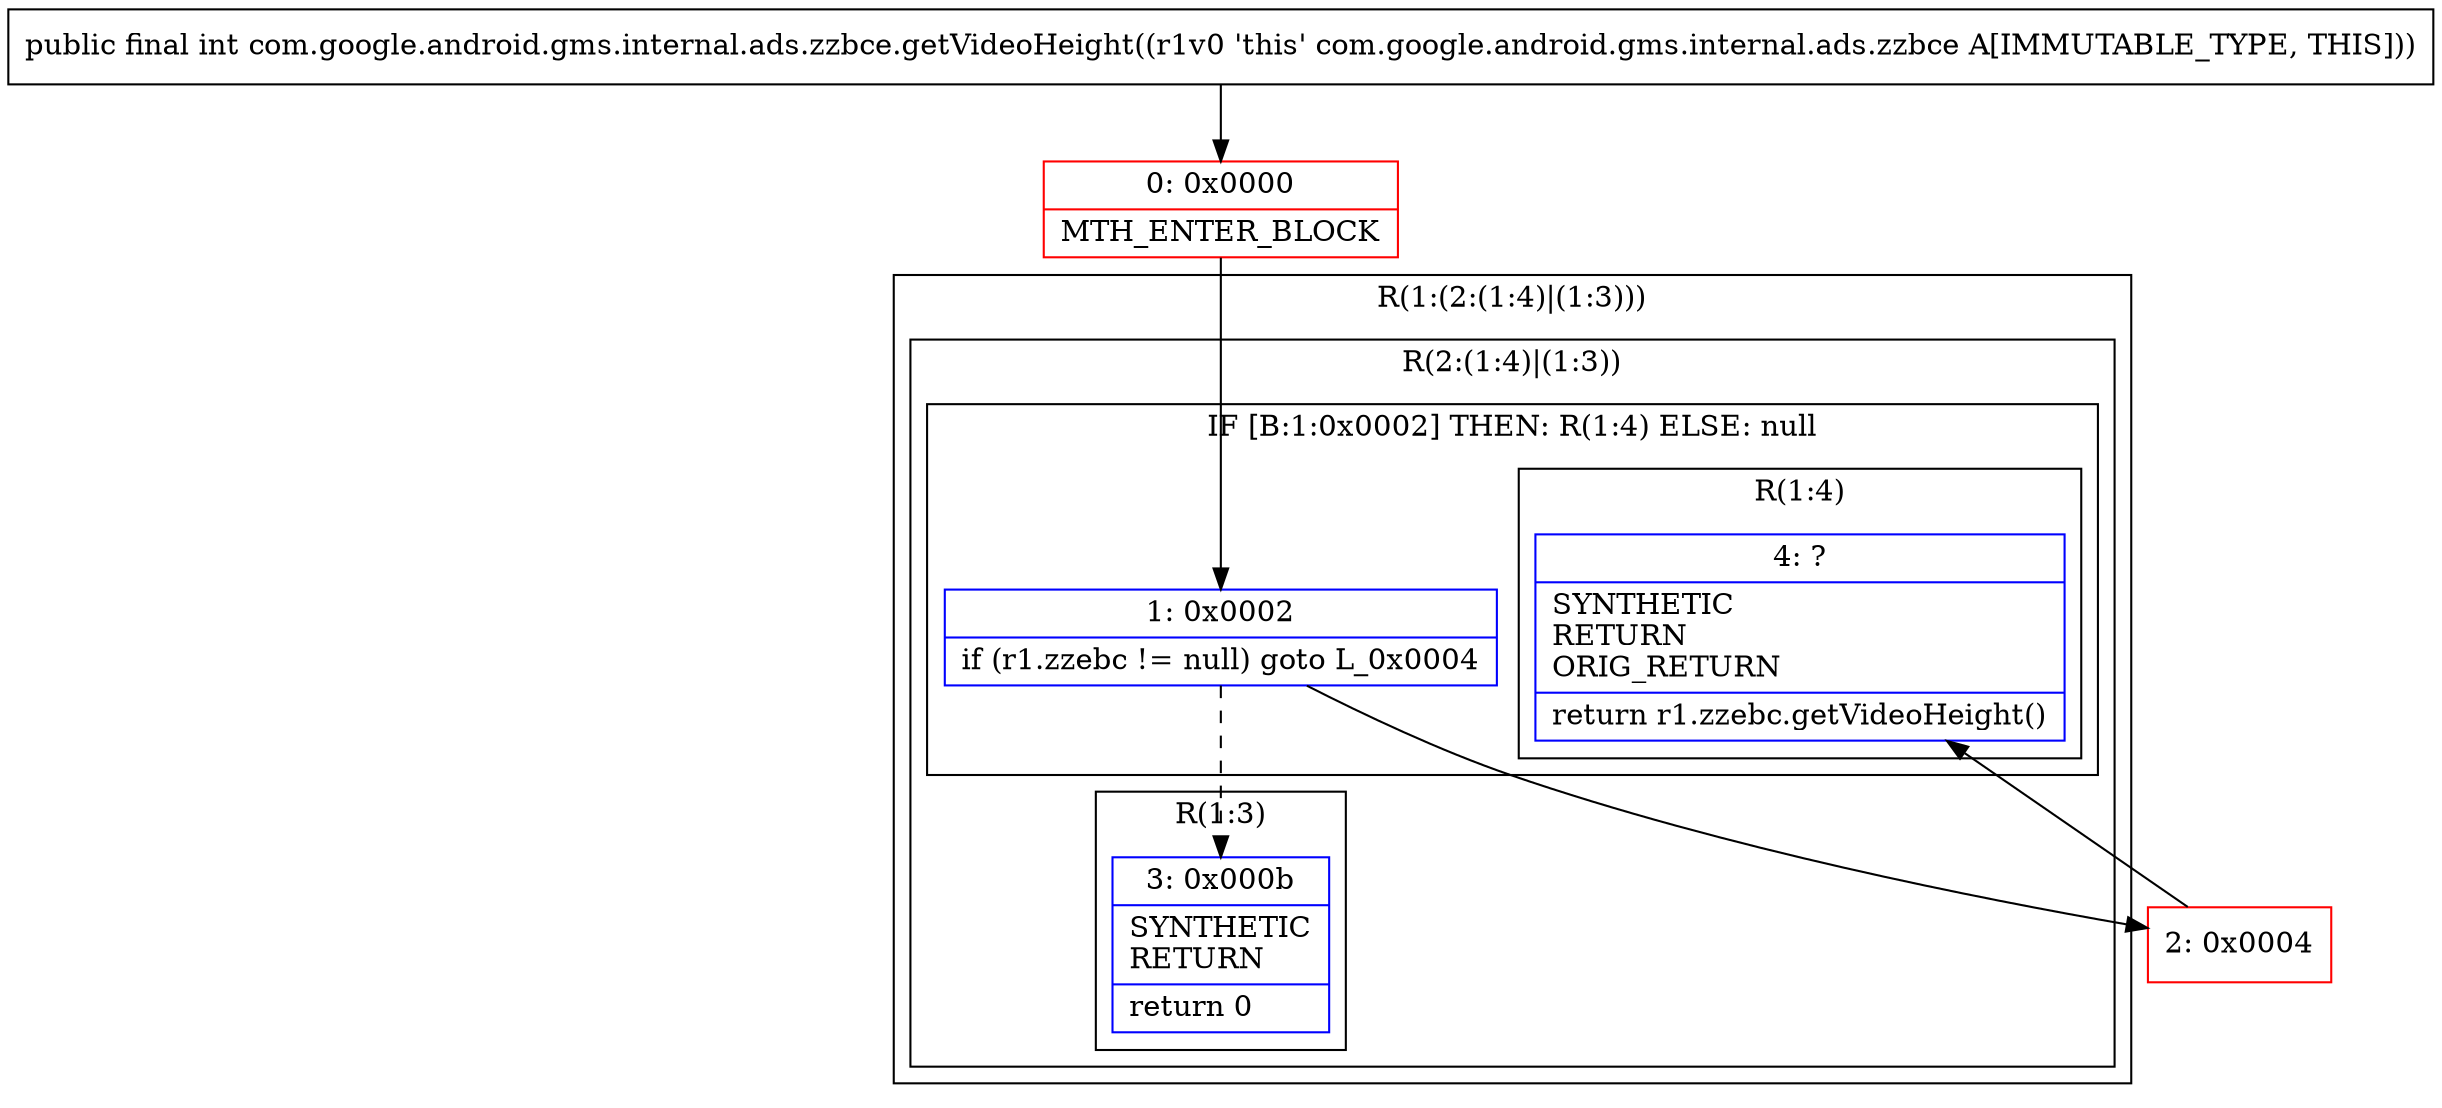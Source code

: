 digraph "CFG forcom.google.android.gms.internal.ads.zzbce.getVideoHeight()I" {
subgraph cluster_Region_1238629156 {
label = "R(1:(2:(1:4)|(1:3)))";
node [shape=record,color=blue];
subgraph cluster_Region_380197647 {
label = "R(2:(1:4)|(1:3))";
node [shape=record,color=blue];
subgraph cluster_IfRegion_1376367760 {
label = "IF [B:1:0x0002] THEN: R(1:4) ELSE: null";
node [shape=record,color=blue];
Node_1 [shape=record,label="{1\:\ 0x0002|if (r1.zzebc != null) goto L_0x0004\l}"];
subgraph cluster_Region_961467092 {
label = "R(1:4)";
node [shape=record,color=blue];
Node_4 [shape=record,label="{4\:\ ?|SYNTHETIC\lRETURN\lORIG_RETURN\l|return r1.zzebc.getVideoHeight()\l}"];
}
}
subgraph cluster_Region_1863455746 {
label = "R(1:3)";
node [shape=record,color=blue];
Node_3 [shape=record,label="{3\:\ 0x000b|SYNTHETIC\lRETURN\l|return 0\l}"];
}
}
}
Node_0 [shape=record,color=red,label="{0\:\ 0x0000|MTH_ENTER_BLOCK\l}"];
Node_2 [shape=record,color=red,label="{2\:\ 0x0004}"];
MethodNode[shape=record,label="{public final int com.google.android.gms.internal.ads.zzbce.getVideoHeight((r1v0 'this' com.google.android.gms.internal.ads.zzbce A[IMMUTABLE_TYPE, THIS])) }"];
MethodNode -> Node_0;
Node_1 -> Node_2;
Node_1 -> Node_3[style=dashed];
Node_0 -> Node_1;
Node_2 -> Node_4;
}

